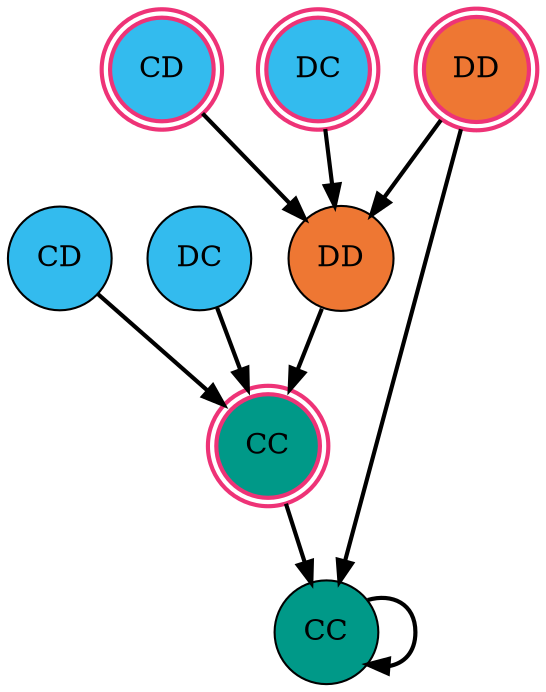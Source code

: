 
digraph {
    graph [rankdir=TD];
    node [style=filled];
    edge [penwidth=2];

    gCC [label="CC", fillcolor="#009988", shape="circle"];
    gCD [label="CD", fillcolor="#33bbee", shape="circle"];
    gDC [label="DC", fillcolor="#33bbee", shape="circle"];
    gDD [label="DD", fillcolor="#ee7733", shape="circle"];

    bCC [label="CC", fillcolor="#009988", shape="doublecircle", color="#ee3377", penwidth=2];
    bCD [label="CD", fillcolor="#33bbee", shape="doublecircle", color="#ee3377", penwidth=2];
    bDC [label="DC", fillcolor="#33bbee", shape="doublecircle", color="#ee3377", penwidth=2];
    bDD [label="DD", fillcolor="#ee7733", shape="doublecircle", color="#ee3377", penwidth=2];

    gCC -> gCC;
    gCD -> bCC;
    bCC -> gCC;
    gDC -> bCC;
    gDD -> bCC;
    bCD -> gDD;
    bDC -> gDD;
    bDD -> gDD;
    bDD -> gCC;
}